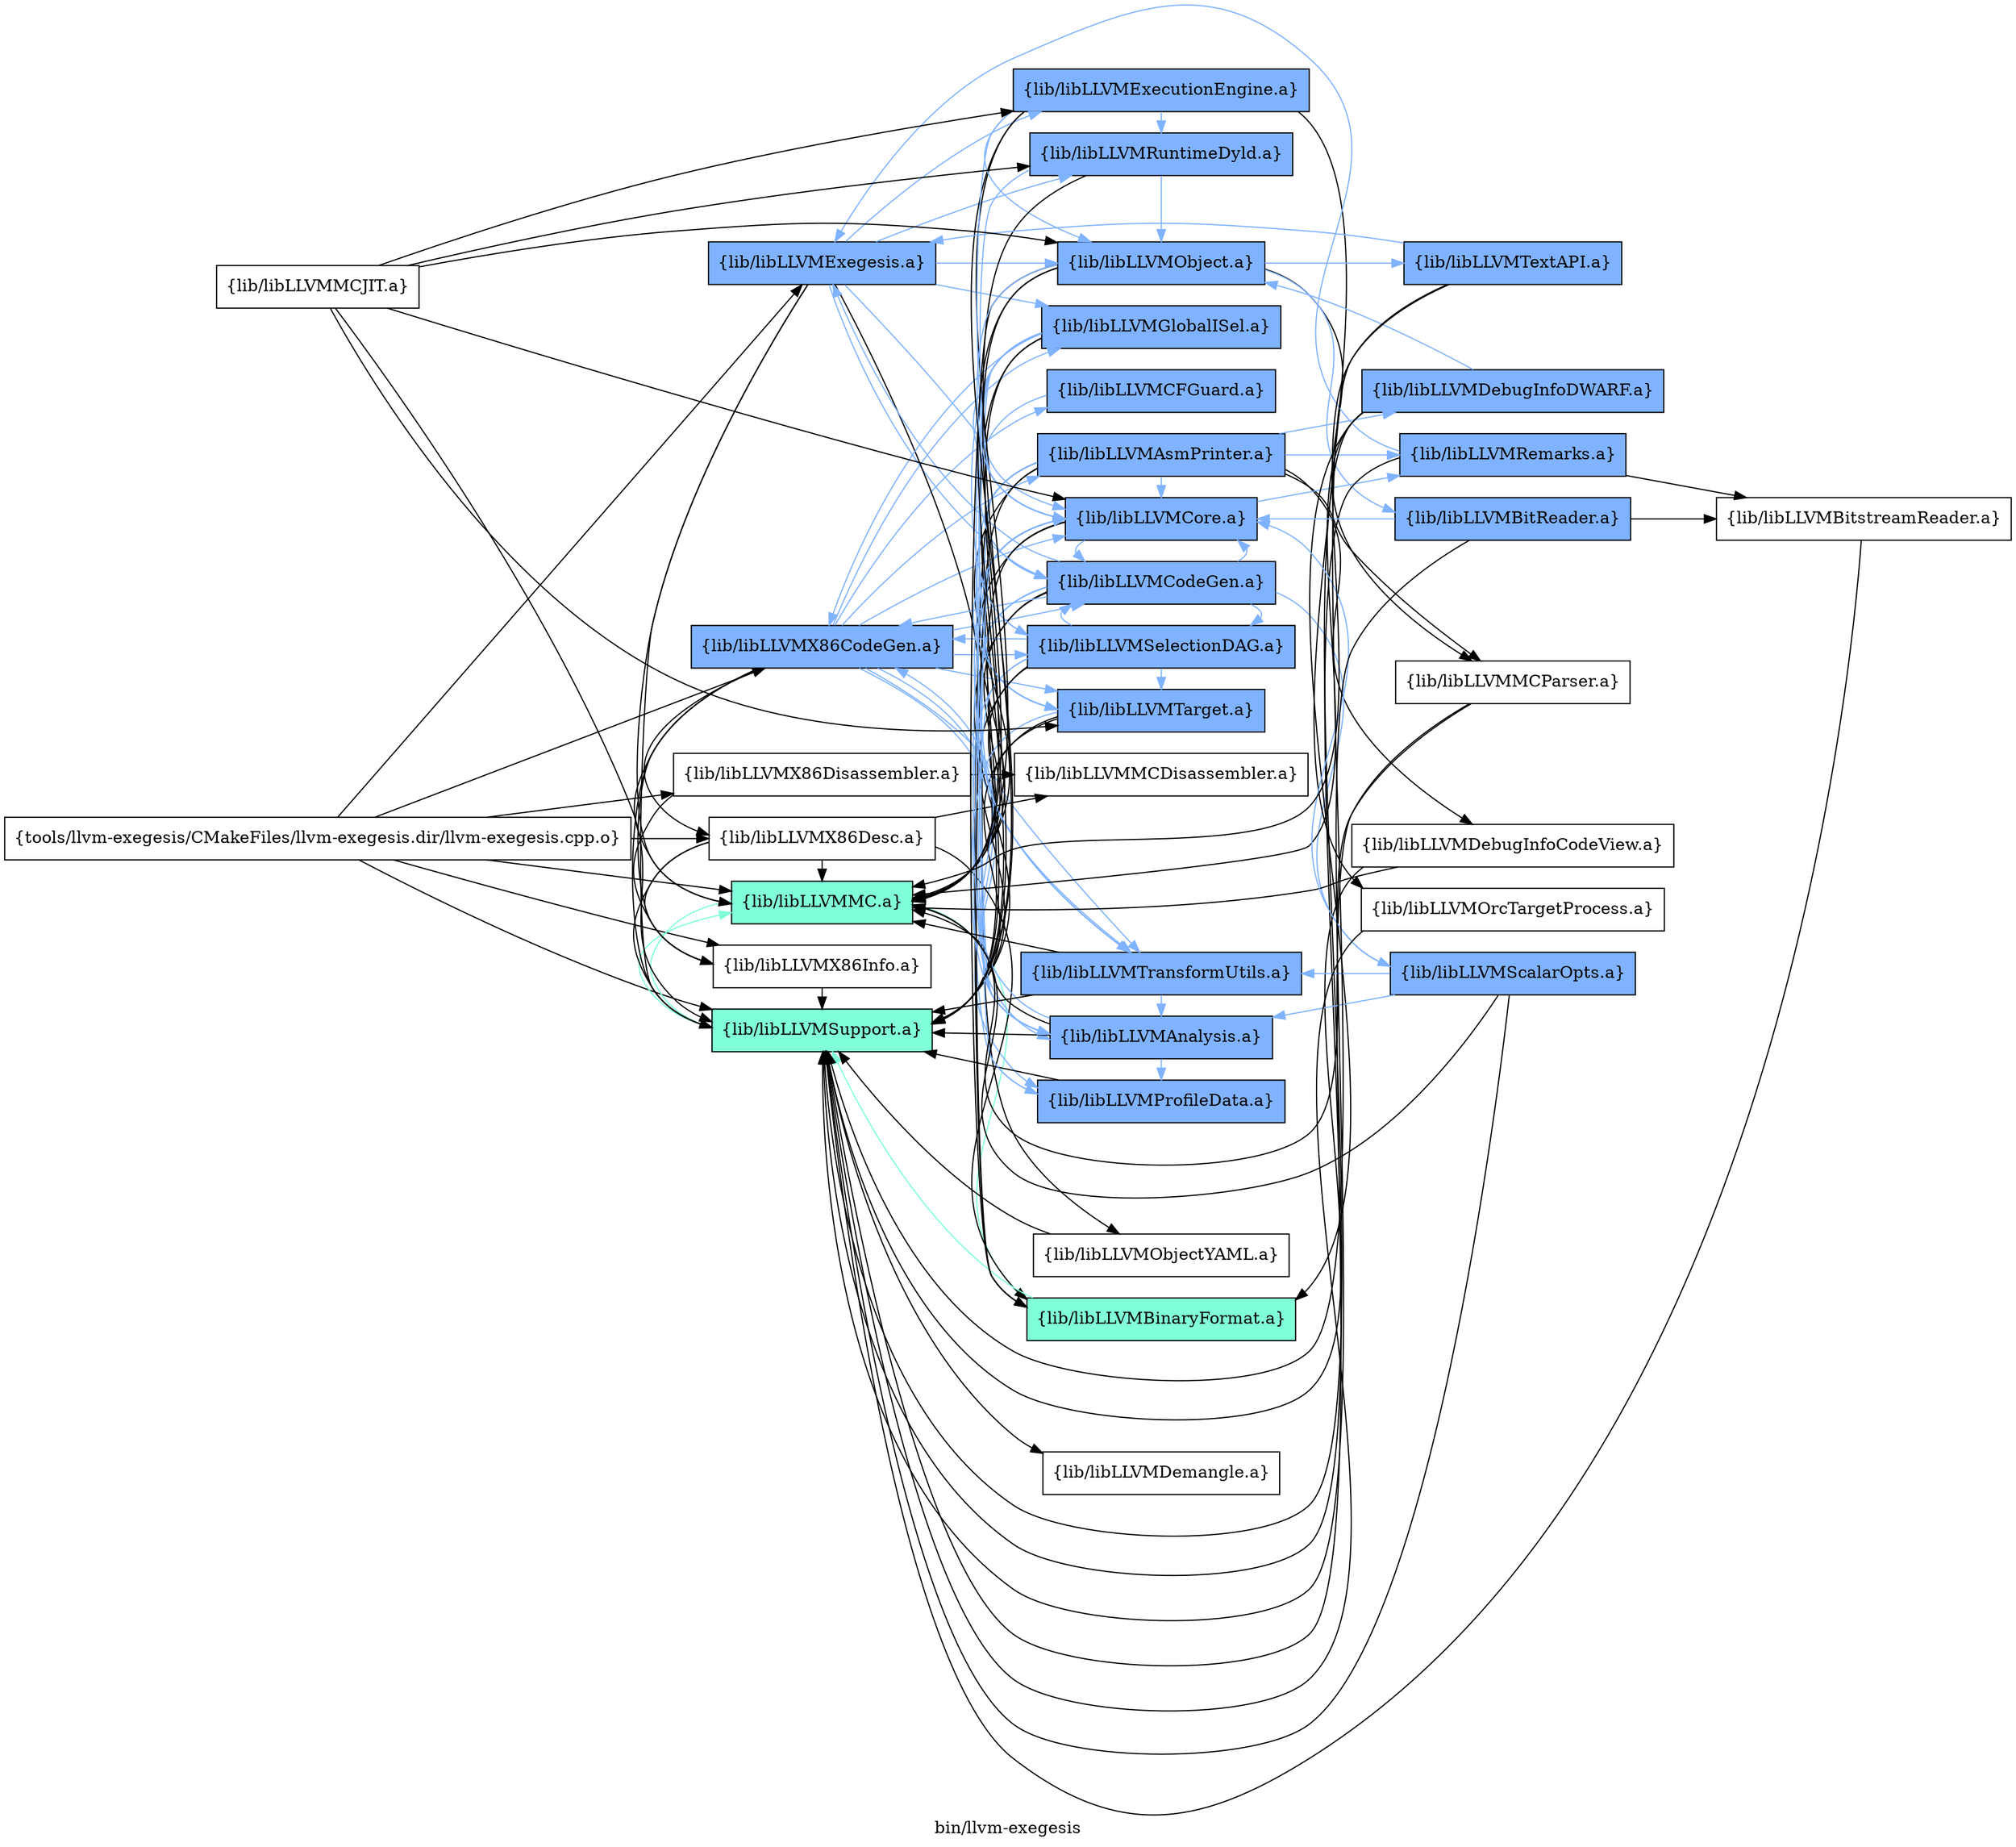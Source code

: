 digraph "bin/llvm-exegesis" {
	label="bin/llvm-exegesis";
	rankdir=LR;
	{ rank=same; Node0x55b45cbb2198;  }
	{ rank=same; Node0x55b45cbd0058; Node0x55b45cbcfab8; Node0x55b45cbd1408; Node0x55b45cbd0a08; Node0x55b45cbd0ff8; Node0x55b45cbd2808; Node0x55b45cbd2d58;  }
	{ rank=same; Node0x55b45cbca0b8; Node0x55b45cbba2f8; Node0x55b45cbd3c08; Node0x55b45cbadaf8; Node0x55b45cbc2408; Node0x55b45cbbf7f8; Node0x55b45cbd0f08; Node0x55b45cbd4108; Node0x55b45cbbf2a8; Node0x55b45cbd37f8; Node0x55b45cbd3258; Node0x55b45cbd3cf8; Node0x55b45cbbfca8; Node0x55b45cbaf858; Node0x55b45cbaf268; Node0x55b45cbadfa8; Node0x55b45cbd3708;  }
	{ rank=same; Node0x55b45cbc9bb8; Node0x55b45cbd0558; Node0x55b45cbd4158; Node0x55b45cbc3358; Node0x55b45cbd5558; Node0x55b45cbaee08; Node0x55b45cbc2e58; Node0x55b45cbc29f8;  }

	Node0x55b45cbb2198 [shape=record,shape=box,group=0,label="{tools/llvm-exegesis/CMakeFiles/llvm-exegesis.dir/llvm-exegesis.cpp.o}"];
	Node0x55b45cbb2198 -> Node0x55b45cbd0058;
	Node0x55b45cbb2198 -> Node0x55b45cbcfab8;
	Node0x55b45cbb2198 -> Node0x55b45cbd1408;
	Node0x55b45cbb2198 -> Node0x55b45cbd0a08;
	Node0x55b45cbb2198 -> Node0x55b45cbd0ff8;
	Node0x55b45cbb2198 -> Node0x55b45cbd2808;
	Node0x55b45cbb2198 -> Node0x55b45cbd2d58;
	Node0x55b45cbd0058 [shape=record,shape=box,group=1,style=filled,fillcolor="0.450000 0.5 1",label="{lib/libLLVMMC.a}"];
	Node0x55b45cbd0058 -> Node0x55b45cbcfab8[color="0.450000 0.5 1"];
	Node0x55b45cbd0058 -> Node0x55b45cbca0b8[color="0.450000 0.5 1"];
	Node0x55b45cbcfab8 [shape=record,shape=box,group=1,style=filled,fillcolor="0.450000 0.5 1",label="{lib/libLLVMSupport.a}"];
	Node0x55b45cbcfab8 -> Node0x55b45cbd0058[color="0.450000 0.5 1"];
	Node0x55b45cbcfab8 -> Node0x55b45cbba2f8;
	Node0x55b45cbd1408 [shape=record,shape=box,group=2,style=filled,fillcolor="0.600000 0.5 1",label="{lib/libLLVMX86CodeGen.a}"];
	Node0x55b45cbd1408 -> Node0x55b45cbd0058;
	Node0x55b45cbd1408 -> Node0x55b45cbcfab8;
	Node0x55b45cbd1408 -> Node0x55b45cbd0a08;
	Node0x55b45cbd1408 -> Node0x55b45cbd2808;
	Node0x55b45cbd1408 -> Node0x55b45cbd3c08[color="0.600000 0.5 1"];
	Node0x55b45cbd1408 -> Node0x55b45cbadaf8[color="0.600000 0.5 1"];
	Node0x55b45cbd1408 -> Node0x55b45cbc2408[color="0.600000 0.5 1"];
	Node0x55b45cbd1408 -> Node0x55b45cbbf7f8[color="0.600000 0.5 1"];
	Node0x55b45cbd1408 -> Node0x55b45cbd0f08[color="0.600000 0.5 1"];
	Node0x55b45cbd1408 -> Node0x55b45cbd4108[color="0.600000 0.5 1"];
	Node0x55b45cbd1408 -> Node0x55b45cbbf2a8[color="0.600000 0.5 1"];
	Node0x55b45cbd1408 -> Node0x55b45cbd37f8[color="0.600000 0.5 1"];
	Node0x55b45cbd1408 -> Node0x55b45cbd3258[color="0.600000 0.5 1"];
	Node0x55b45cbd1408 -> Node0x55b45cbd3cf8[color="0.600000 0.5 1"];
	Node0x55b45cbd0a08 [shape=record,shape=box,group=0,label="{lib/libLLVMX86Desc.a}"];
	Node0x55b45cbd0a08 -> Node0x55b45cbd0058;
	Node0x55b45cbd0a08 -> Node0x55b45cbcfab8;
	Node0x55b45cbd0a08 -> Node0x55b45cbd2808;
	Node0x55b45cbd0a08 -> Node0x55b45cbbfca8;
	Node0x55b45cbd0a08 -> Node0x55b45cbca0b8;
	Node0x55b45cbd0ff8 [shape=record,shape=box,group=0,label="{lib/libLLVMX86Disassembler.a}"];
	Node0x55b45cbd0ff8 -> Node0x55b45cbd2808;
	Node0x55b45cbd0ff8 -> Node0x55b45cbbfca8;
	Node0x55b45cbd2808 [shape=record,shape=box,group=0,label="{lib/libLLVMX86Info.a}"];
	Node0x55b45cbd2808 -> Node0x55b45cbcfab8;
	Node0x55b45cbd2d58 [shape=record,shape=box,group=2,style=filled,fillcolor="0.600000 0.5 1",label="{lib/libLLVMExegesis.a}"];
	Node0x55b45cbd2d58 -> Node0x55b45cbd0058;
	Node0x55b45cbd2d58 -> Node0x55b45cbcfab8;
	Node0x55b45cbd2d58 -> Node0x55b45cbaf858;
	Node0x55b45cbd2d58 -> Node0x55b45cbbf2a8[color="0.600000 0.5 1"];
	Node0x55b45cbd2d58 -> Node0x55b45cbaf268[color="0.600000 0.5 1"];
	Node0x55b45cbd2d58 -> Node0x55b45cbadfa8[color="0.600000 0.5 1"];
	Node0x55b45cbd2d58 -> Node0x55b45cbadaf8[color="0.600000 0.5 1"];
	Node0x55b45cbd2d58 -> Node0x55b45cbd3708[color="0.600000 0.5 1"];
	Node0x55b45cbd2d58 -> Node0x55b45cbc2408[color="0.600000 0.5 1"];
	Node0x55b45cbca0b8 [shape=record,shape=box,group=1,style=filled,fillcolor="0.450000 0.5 1",label="{lib/libLLVMBinaryFormat.a}"];
	Node0x55b45cbca0b8 -> Node0x55b45cbcfab8[color="0.450000 0.5 1"];
	Node0x55b45cbd3c08 [shape=record,shape=box,group=2,style=filled,fillcolor="0.600000 0.5 1",label="{lib/libLLVMAsmPrinter.a}"];
	Node0x55b45cbd3c08 -> Node0x55b45cbd0058;
	Node0x55b45cbd3c08 -> Node0x55b45cbcfab8;
	Node0x55b45cbd3c08 -> Node0x55b45cbadaf8[color="0.600000 0.5 1"];
	Node0x55b45cbd3c08 -> Node0x55b45cbd0f08[color="0.600000 0.5 1"];
	Node0x55b45cbd3c08 -> Node0x55b45cbd4108[color="0.600000 0.5 1"];
	Node0x55b45cbd3c08 -> Node0x55b45cbc2408[color="0.600000 0.5 1"];
	Node0x55b45cbd3c08 -> Node0x55b45cbca0b8;
	Node0x55b45cbd3c08 -> Node0x55b45cbc9bb8[color="0.600000 0.5 1"];
	Node0x55b45cbd3c08 -> Node0x55b45cbd0558;
	Node0x55b45cbd3c08 -> Node0x55b45cbd4158[color="0.600000 0.5 1"];
	Node0x55b45cbd3c08 -> Node0x55b45cbc3358;
	Node0x55b45cbadaf8 [shape=record,shape=box,group=2,style=filled,fillcolor="0.600000 0.5 1",label="{lib/libLLVMCodeGen.a}"];
	Node0x55b45cbadaf8 -> Node0x55b45cbcfab8;
	Node0x55b45cbadaf8 -> Node0x55b45cbd4108[color="0.600000 0.5 1"];
	Node0x55b45cbadaf8 -> Node0x55b45cbc2408[color="0.600000 0.5 1"];
	Node0x55b45cbadaf8 -> Node0x55b45cbd1408[color="0.600000 0.5 1"];
	Node0x55b45cbadaf8 -> Node0x55b45cbd0058;
	Node0x55b45cbadaf8 -> Node0x55b45cbd3cf8[color="0.600000 0.5 1"];
	Node0x55b45cbadaf8 -> Node0x55b45cbd0f08[color="0.600000 0.5 1"];
	Node0x55b45cbadaf8 -> Node0x55b45cbd2d58[color="0.600000 0.5 1"];
	Node0x55b45cbadaf8 -> Node0x55b45cbbf7f8[color="0.600000 0.5 1"];
	Node0x55b45cbadaf8 -> Node0x55b45cbd3258[color="0.600000 0.5 1"];
	Node0x55b45cbadaf8 -> Node0x55b45cbd5558[color="0.600000 0.5 1"];
	Node0x55b45cbc2408 [shape=record,shape=box,group=2,style=filled,fillcolor="0.600000 0.5 1",label="{lib/libLLVMCore.a}"];
	Node0x55b45cbc2408 -> Node0x55b45cbcfab8;
	Node0x55b45cbc2408 -> Node0x55b45cbadaf8[color="0.600000 0.5 1"];
	Node0x55b45cbc2408 -> Node0x55b45cbca0b8;
	Node0x55b45cbc2408 -> Node0x55b45cbd0058;
	Node0x55b45cbc2408 -> Node0x55b45cbc9bb8[color="0.600000 0.5 1"];
	Node0x55b45cbbf7f8 [shape=record,shape=box,group=2,style=filled,fillcolor="0.600000 0.5 1",label="{lib/libLLVMSelectionDAG.a}"];
	Node0x55b45cbbf7f8 -> Node0x55b45cbcfab8;
	Node0x55b45cbbf7f8 -> Node0x55b45cbadaf8[color="0.600000 0.5 1"];
	Node0x55b45cbbf7f8 -> Node0x55b45cbd4108[color="0.600000 0.5 1"];
	Node0x55b45cbbf7f8 -> Node0x55b45cbc2408[color="0.600000 0.5 1"];
	Node0x55b45cbbf7f8 -> Node0x55b45cbd0058;
	Node0x55b45cbbf7f8 -> Node0x55b45cbd0f08[color="0.600000 0.5 1"];
	Node0x55b45cbbf7f8 -> Node0x55b45cbd3cf8[color="0.600000 0.5 1"];
	Node0x55b45cbbf7f8 -> Node0x55b45cbd1408[color="0.600000 0.5 1"];
	Node0x55b45cbd0f08 [shape=record,shape=box,group=2,style=filled,fillcolor="0.600000 0.5 1",label="{lib/libLLVMTarget.a}"];
	Node0x55b45cbd0f08 -> Node0x55b45cbd0058;
	Node0x55b45cbd0f08 -> Node0x55b45cbcfab8;
	Node0x55b45cbd0f08 -> Node0x55b45cbc2408[color="0.600000 0.5 1"];
	Node0x55b45cbd0f08 -> Node0x55b45cbd4108[color="0.600000 0.5 1"];
	Node0x55b45cbd4108 [shape=record,shape=box,group=2,style=filled,fillcolor="0.600000 0.5 1",label="{lib/libLLVMAnalysis.a}"];
	Node0x55b45cbd4108 -> Node0x55b45cbcfab8;
	Node0x55b45cbd4108 -> Node0x55b45cbd1408[color="0.600000 0.5 1"];
	Node0x55b45cbd4108 -> Node0x55b45cbc2408[color="0.600000 0.5 1"];
	Node0x55b45cbd4108 -> Node0x55b45cbd0058;
	Node0x55b45cbd4108 -> Node0x55b45cbd3258[color="0.600000 0.5 1"];
	Node0x55b45cbbf2a8 [shape=record,shape=box,group=2,style=filled,fillcolor="0.600000 0.5 1",label="{lib/libLLVMGlobalISel.a}"];
	Node0x55b45cbbf2a8 -> Node0x55b45cbcfab8;
	Node0x55b45cbbf2a8 -> Node0x55b45cbadaf8[color="0.600000 0.5 1"];
	Node0x55b45cbbf2a8 -> Node0x55b45cbc2408[color="0.600000 0.5 1"];
	Node0x55b45cbbf2a8 -> Node0x55b45cbd0058;
	Node0x55b45cbbf2a8 -> Node0x55b45cbbf7f8[color="0.600000 0.5 1"];
	Node0x55b45cbbf2a8 -> Node0x55b45cbd0f08[color="0.600000 0.5 1"];
	Node0x55b45cbbf2a8 -> Node0x55b45cbd4108[color="0.600000 0.5 1"];
	Node0x55b45cbbf2a8 -> Node0x55b45cbd1408[color="0.600000 0.5 1"];
	Node0x55b45cbbf2a8 -> Node0x55b45cbd3cf8[color="0.600000 0.5 1"];
	Node0x55b45cbd37f8 [shape=record,shape=box,group=2,style=filled,fillcolor="0.600000 0.5 1",label="{lib/libLLVMCFGuard.a}"];
	Node0x55b45cbd37f8 -> Node0x55b45cbc2408[color="0.600000 0.5 1"];
	Node0x55b45cbd3258 [shape=record,shape=box,group=2,style=filled,fillcolor="0.600000 0.5 1",label="{lib/libLLVMProfileData.a}"];
	Node0x55b45cbd3258 -> Node0x55b45cbcfab8;
	Node0x55b45cbd3258 -> Node0x55b45cbc2408[color="0.600000 0.5 1"];
	Node0x55b45cbd3cf8 [shape=record,shape=box,group=2,style=filled,fillcolor="0.600000 0.5 1",label="{lib/libLLVMTransformUtils.a}"];
	Node0x55b45cbd3cf8 -> Node0x55b45cbd0058;
	Node0x55b45cbd3cf8 -> Node0x55b45cbcfab8;
	Node0x55b45cbd3cf8 -> Node0x55b45cbd4108[color="0.600000 0.5 1"];
	Node0x55b45cbd3cf8 -> Node0x55b45cbc2408[color="0.600000 0.5 1"];
	Node0x55b45cbbfca8 [shape=record,shape=box,group=0,label="{lib/libLLVMMCDisassembler.a}"];
	Node0x55b45cbaf858 [shape=record,shape=box,group=0,label="{lib/libLLVMObjectYAML.a}"];
	Node0x55b45cbaf858 -> Node0x55b45cbcfab8;
	Node0x55b45cbaf268 [shape=record,shape=box,group=2,style=filled,fillcolor="0.600000 0.5 1",label="{lib/libLLVMExecutionEngine.a}"];
	Node0x55b45cbaf268 -> Node0x55b45cbcfab8;
	Node0x55b45cbaf268 -> Node0x55b45cbd0058;
	Node0x55b45cbaf268 -> Node0x55b45cbc2408[color="0.600000 0.5 1"];
	Node0x55b45cbaf268 -> Node0x55b45cbaee08;
	Node0x55b45cbaf268 -> Node0x55b45cbd3708[color="0.600000 0.5 1"];
	Node0x55b45cbaf268 -> Node0x55b45cbadfa8[color="0.600000 0.5 1"];
	Node0x55b45cbadfa8 [shape=record,shape=box,group=2,style=filled,fillcolor="0.600000 0.5 1",label="{lib/libLLVMRuntimeDyld.a}"];
	Node0x55b45cbadfa8 -> Node0x55b45cbcfab8;
	Node0x55b45cbadfa8 -> Node0x55b45cbc2408[color="0.600000 0.5 1"];
	Node0x55b45cbadfa8 -> Node0x55b45cbd3708[color="0.600000 0.5 1"];
	Node0x55b45cbd3708 [shape=record,shape=box,group=2,style=filled,fillcolor="0.600000 0.5 1",label="{lib/libLLVMObject.a}"];
	Node0x55b45cbd3708 -> Node0x55b45cbcfab8;
	Node0x55b45cbd3708 -> Node0x55b45cbca0b8;
	Node0x55b45cbd3708 -> Node0x55b45cbd0058;
	Node0x55b45cbd3708 -> Node0x55b45cbc2e58[color="0.600000 0.5 1"];
	Node0x55b45cbd3708 -> Node0x55b45cbc2408[color="0.600000 0.5 1"];
	Node0x55b45cbd3708 -> Node0x55b45cbd0558;
	Node0x55b45cbd3708 -> Node0x55b45cbc29f8[color="0.600000 0.5 1"];
	Node0x55b45cbc9bb8 [shape=record,shape=box,group=2,style=filled,fillcolor="0.600000 0.5 1",label="{lib/libLLVMRemarks.a}"];
	Node0x55b45cbc9bb8 -> Node0x55b45cbcfab8;
	Node0x55b45cbc9bb8 -> Node0x55b45cbc9708;
	Node0x55b45cbc9bb8 -> Node0x55b45cbd2d58[color="0.600000 0.5 1"];
	Node0x55b45cbd0558 [shape=record,shape=box,group=0,label="{lib/libLLVMMCParser.a}"];
	Node0x55b45cbd0558 -> Node0x55b45cbd0058;
	Node0x55b45cbd0558 -> Node0x55b45cbcfab8;
	Node0x55b45cbd4158 [shape=record,shape=box,group=2,style=filled,fillcolor="0.600000 0.5 1",label="{lib/libLLVMDebugInfoDWARF.a}"];
	Node0x55b45cbd4158 -> Node0x55b45cbd0058;
	Node0x55b45cbd4158 -> Node0x55b45cbcfab8;
	Node0x55b45cbd4158 -> Node0x55b45cbca0b8;
	Node0x55b45cbd4158 -> Node0x55b45cbd3708[color="0.600000 0.5 1"];
	Node0x55b45cbc3358 [shape=record,shape=box,group=0,label="{lib/libLLVMDebugInfoCodeView.a}"];
	Node0x55b45cbc3358 -> Node0x55b45cbcfab8;
	Node0x55b45cbc3358 -> Node0x55b45cbd0058;
	Node0x55b45cbc0158 [shape=record,shape=box,group=0,label="{lib/libLLVMMCJIT.a}"];
	Node0x55b45cbc0158 -> Node0x55b45cbcfab8;
	Node0x55b45cbc0158 -> Node0x55b45cbaf268;
	Node0x55b45cbc0158 -> Node0x55b45cbadfa8;
	Node0x55b45cbc0158 -> Node0x55b45cbd0f08;
	Node0x55b45cbc0158 -> Node0x55b45cbd3708;
	Node0x55b45cbc0158 -> Node0x55b45cbc2408;
	Node0x55b45cbaee08 [shape=record,shape=box,group=0,label="{lib/libLLVMOrcTargetProcess.a}"];
	Node0x55b45cbaee08 -> Node0x55b45cbcfab8;
	Node0x55b45cbd5558 [shape=record,shape=box,group=2,style=filled,fillcolor="0.600000 0.5 1",label="{lib/libLLVMScalarOpts.a}"];
	Node0x55b45cbd5558 -> Node0x55b45cbcfab8;
	Node0x55b45cbd5558 -> Node0x55b45cbd3cf8[color="0.600000 0.5 1"];
	Node0x55b45cbd5558 -> Node0x55b45cbd4108[color="0.600000 0.5 1"];
	Node0x55b45cbd5558 -> Node0x55b45cbc2408[color="0.600000 0.5 1"];
	Node0x55b45cbd5558 -> Node0x55b45cbd0058;
	Node0x55b45cbba2f8 [shape=record,shape=box,group=0,label="{lib/libLLVMDemangle.a}"];
	Node0x55b45cbc2e58 [shape=record,shape=box,group=2,style=filled,fillcolor="0.600000 0.5 1",label="{lib/libLLVMBitReader.a}"];
	Node0x55b45cbc2e58 -> Node0x55b45cbcfab8;
	Node0x55b45cbc2e58 -> Node0x55b45cbc2408[color="0.600000 0.5 1"];
	Node0x55b45cbc2e58 -> Node0x55b45cbc9708;
	Node0x55b45cbc29f8 [shape=record,shape=box,group=2,style=filled,fillcolor="0.600000 0.5 1",label="{lib/libLLVMTextAPI.a}"];
	Node0x55b45cbc29f8 -> Node0x55b45cbcfab8;
	Node0x55b45cbc29f8 -> Node0x55b45cbd2d58[color="0.600000 0.5 1"];
	Node0x55b45cbc29f8 -> Node0x55b45cbd0058;
	Node0x55b45cbc9708 [shape=record,shape=box,group=0,label="{lib/libLLVMBitstreamReader.a}"];
	Node0x55b45cbc9708 -> Node0x55b45cbcfab8;
}
